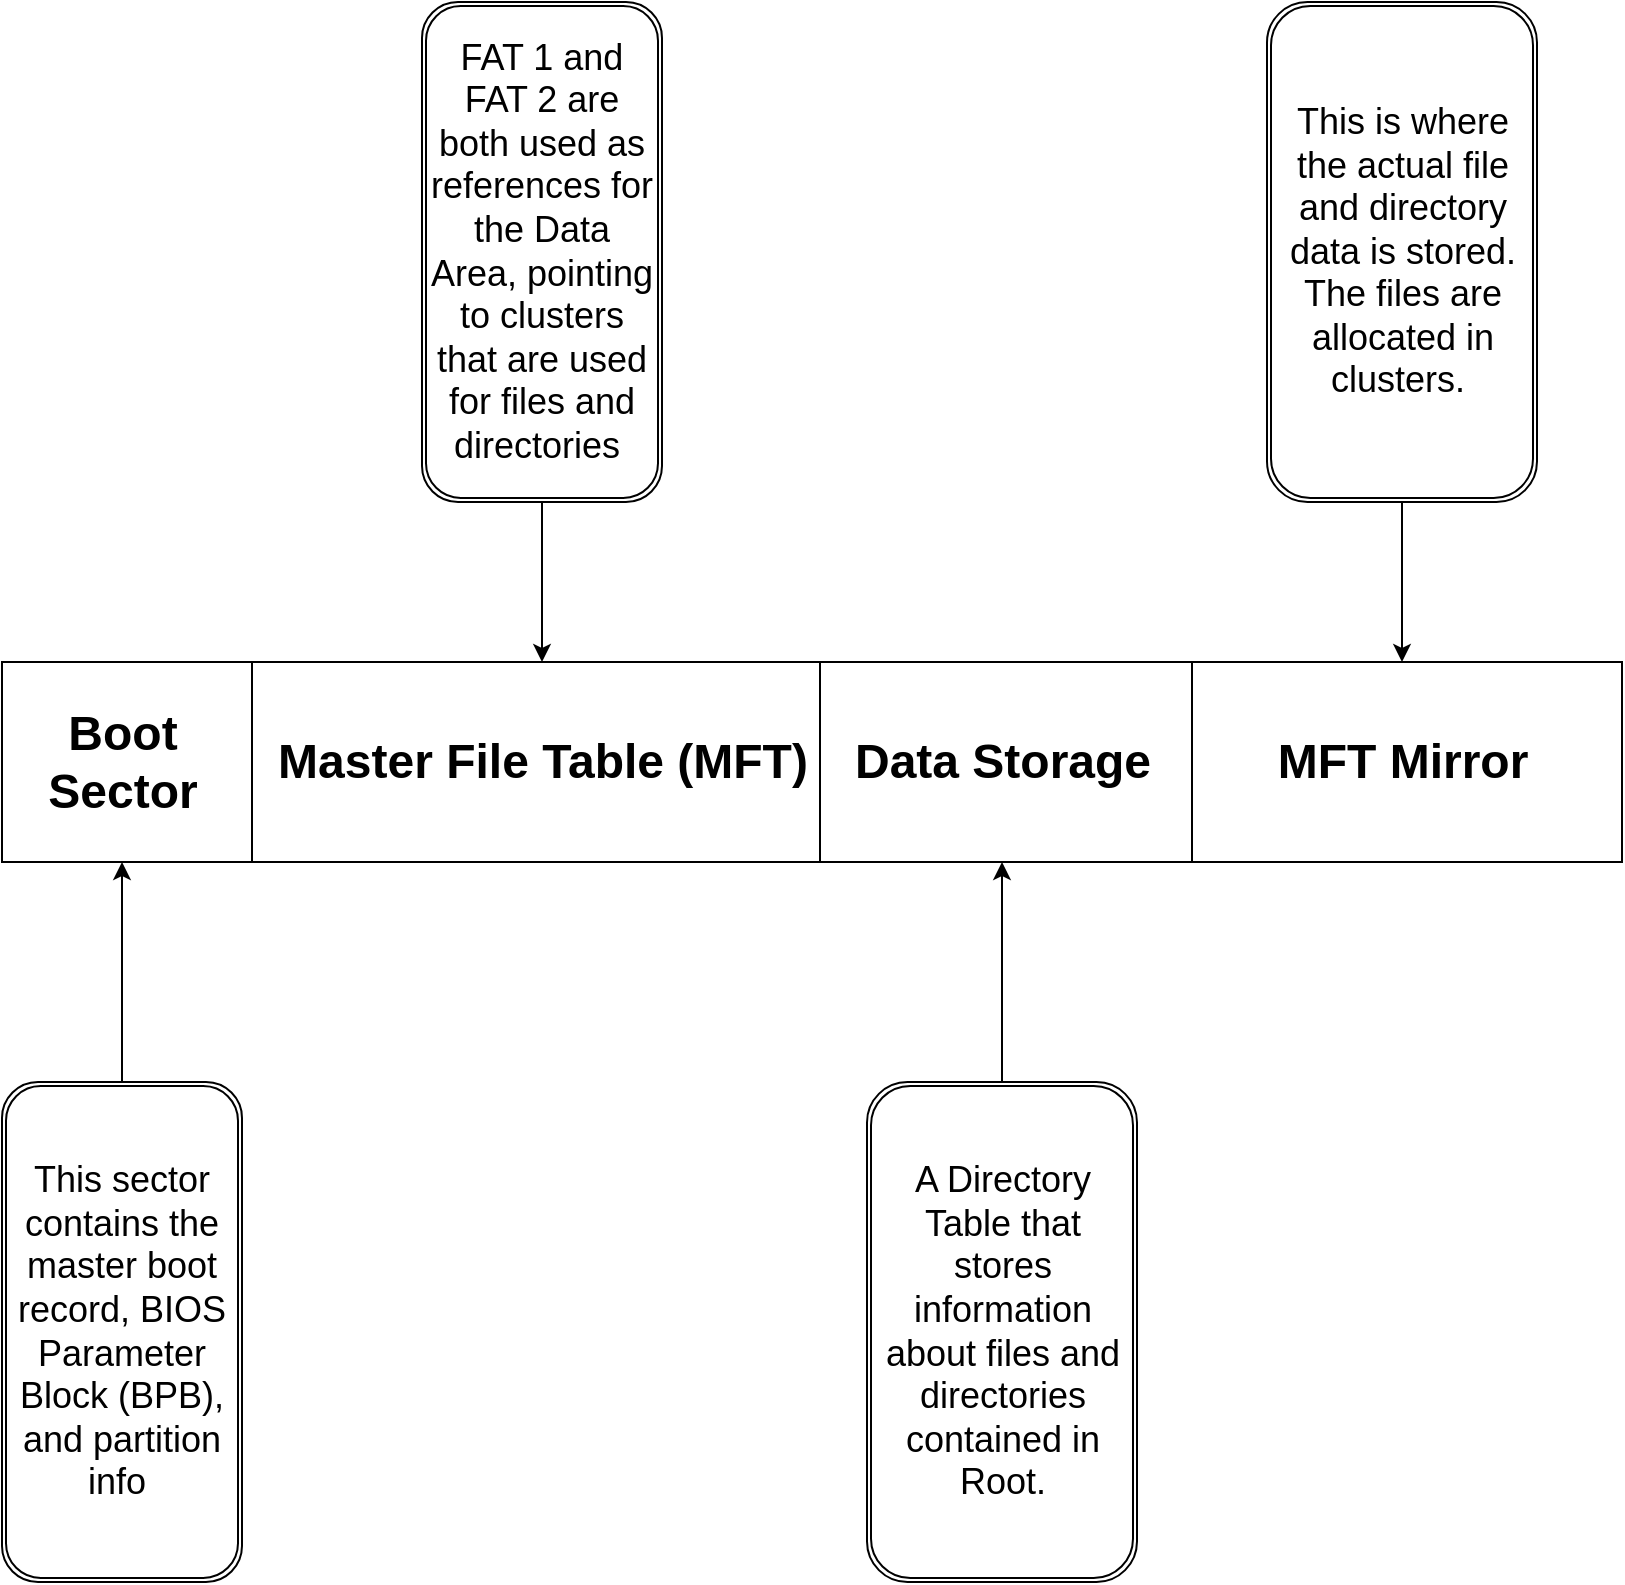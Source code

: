 <mxfile version="15.2.9" type="github">
  <diagram id="x8MVdCRa3j2uht5mlIad" name="Page-1">
    <mxGraphModel dx="1038" dy="521" grid="1" gridSize="10" guides="1" tooltips="1" connect="1" arrows="1" fold="1" page="1" pageScale="1" pageWidth="850" pageHeight="1100" math="0" shadow="0">
      <root>
        <mxCell id="0" />
        <mxCell id="1" parent="0" />
        <mxCell id="iA3L0MmO2OmooaJ5bWK--1" value="" style="rounded=0;whiteSpace=wrap;html=1;" vertex="1" parent="1">
          <mxGeometry x="10" y="400" width="810" height="100" as="geometry" />
        </mxCell>
        <mxCell id="iA3L0MmO2OmooaJ5bWK--2" value="Boot&lt;br&gt;Sector" style="text;strokeColor=none;fillColor=none;html=1;fontSize=24;fontStyle=1;verticalAlign=middle;align=center;" vertex="1" parent="1">
          <mxGeometry x="20" y="400" width="100" height="100" as="geometry" />
        </mxCell>
        <mxCell id="iA3L0MmO2OmooaJ5bWK--3" value="" style="line;strokeWidth=1;direction=south;html=1;" vertex="1" parent="1">
          <mxGeometry x="414" y="400" width="10" height="100" as="geometry" />
        </mxCell>
        <mxCell id="iA3L0MmO2OmooaJ5bWK--4" value="" style="line;strokeWidth=1;direction=south;html=1;" vertex="1" parent="1">
          <mxGeometry x="600" y="400" width="10" height="100" as="geometry" />
        </mxCell>
        <mxCell id="iA3L0MmO2OmooaJ5bWK--7" value="Master File Table (MFT)" style="text;strokeColor=none;fillColor=none;html=1;fontSize=24;fontStyle=1;verticalAlign=middle;align=center;" vertex="1" parent="1">
          <mxGeometry x="140" y="400" width="280" height="100" as="geometry" />
        </mxCell>
        <mxCell id="iA3L0MmO2OmooaJ5bWK--8" value="" style="line;strokeWidth=1;direction=south;html=1;" vertex="1" parent="1">
          <mxGeometry x="130" y="400" width="10" height="100" as="geometry" />
        </mxCell>
        <mxCell id="iA3L0MmO2OmooaJ5bWK--9" value="Data Storage" style="text;strokeColor=none;fillColor=none;html=1;fontSize=24;fontStyle=1;verticalAlign=middle;align=center;" vertex="1" parent="1">
          <mxGeometry x="420" y="400" width="180" height="100" as="geometry" />
        </mxCell>
        <mxCell id="iA3L0MmO2OmooaJ5bWK--10" value="MFT Mirror" style="text;strokeColor=none;fillColor=none;html=1;fontSize=24;fontStyle=1;verticalAlign=middle;align=center;" vertex="1" parent="1">
          <mxGeometry x="600" y="400" width="220" height="100" as="geometry" />
        </mxCell>
        <mxCell id="iA3L0MmO2OmooaJ5bWK--11" style="edgeStyle=orthogonalEdgeStyle;rounded=0;orthogonalLoop=1;jettySize=auto;html=1;entryX=0.5;entryY=1;entryDx=0;entryDy=0;" edge="1" parent="1" source="iA3L0MmO2OmooaJ5bWK--12" target="iA3L0MmO2OmooaJ5bWK--2">
          <mxGeometry relative="1" as="geometry" />
        </mxCell>
        <mxCell id="iA3L0MmO2OmooaJ5bWK--12" value="&lt;font style=&quot;font-size: 18px&quot;&gt;This sector contains the master boot record, BIOS Parameter Block (BPB), and partition info&amp;nbsp;&lt;/font&gt;" style="shape=ext;double=1;rounded=1;whiteSpace=wrap;html=1;strokeWidth=1;" vertex="1" parent="1">
          <mxGeometry x="10" y="610" width="120" height="250" as="geometry" />
        </mxCell>
        <mxCell id="iA3L0MmO2OmooaJ5bWK--21" style="edgeStyle=orthogonalEdgeStyle;rounded=0;orthogonalLoop=1;jettySize=auto;html=1;entryX=0.5;entryY=0;entryDx=0;entryDy=0;" edge="1" parent="1" source="iA3L0MmO2OmooaJ5bWK--14" target="iA3L0MmO2OmooaJ5bWK--7">
          <mxGeometry relative="1" as="geometry" />
        </mxCell>
        <mxCell id="iA3L0MmO2OmooaJ5bWK--14" value="&lt;font style=&quot;font-size: 18px&quot;&gt;FAT 1 and FAT 2 are both used as references for the Data Area, pointing to clusters that are used for files and directories&amp;nbsp;&lt;/font&gt;" style="shape=ext;double=1;rounded=1;whiteSpace=wrap;html=1;strokeWidth=1;" vertex="1" parent="1">
          <mxGeometry x="220" y="70" width="120" height="250" as="geometry" />
        </mxCell>
        <mxCell id="iA3L0MmO2OmooaJ5bWK--23" style="edgeStyle=orthogonalEdgeStyle;rounded=0;orthogonalLoop=1;jettySize=auto;html=1;entryX=0.5;entryY=1;entryDx=0;entryDy=0;" edge="1" parent="1" source="iA3L0MmO2OmooaJ5bWK--18" target="iA3L0MmO2OmooaJ5bWK--9">
          <mxGeometry relative="1" as="geometry" />
        </mxCell>
        <mxCell id="iA3L0MmO2OmooaJ5bWK--18" value="&lt;span style=&quot;font-size: 18px&quot;&gt;A Directory Table that stores information about files and directories contained in Root.&lt;/span&gt;" style="shape=ext;double=1;rounded=1;whiteSpace=wrap;html=1;strokeWidth=1;" vertex="1" parent="1">
          <mxGeometry x="442.5" y="610" width="135" height="250" as="geometry" />
        </mxCell>
        <mxCell id="iA3L0MmO2OmooaJ5bWK--24" style="edgeStyle=orthogonalEdgeStyle;rounded=0;orthogonalLoop=1;jettySize=auto;html=1;entryX=0.5;entryY=0;entryDx=0;entryDy=0;" edge="1" parent="1" source="iA3L0MmO2OmooaJ5bWK--20" target="iA3L0MmO2OmooaJ5bWK--10">
          <mxGeometry relative="1" as="geometry" />
        </mxCell>
        <mxCell id="iA3L0MmO2OmooaJ5bWK--20" value="&lt;span style=&quot;font-size: 18px&quot;&gt;This is where the actual file and directory data is stored. The files are allocated in clusters.&amp;nbsp;&lt;/span&gt;" style="shape=ext;double=1;rounded=1;whiteSpace=wrap;html=1;strokeWidth=1;" vertex="1" parent="1">
          <mxGeometry x="642.5" y="70" width="135" height="250" as="geometry" />
        </mxCell>
      </root>
    </mxGraphModel>
  </diagram>
</mxfile>
